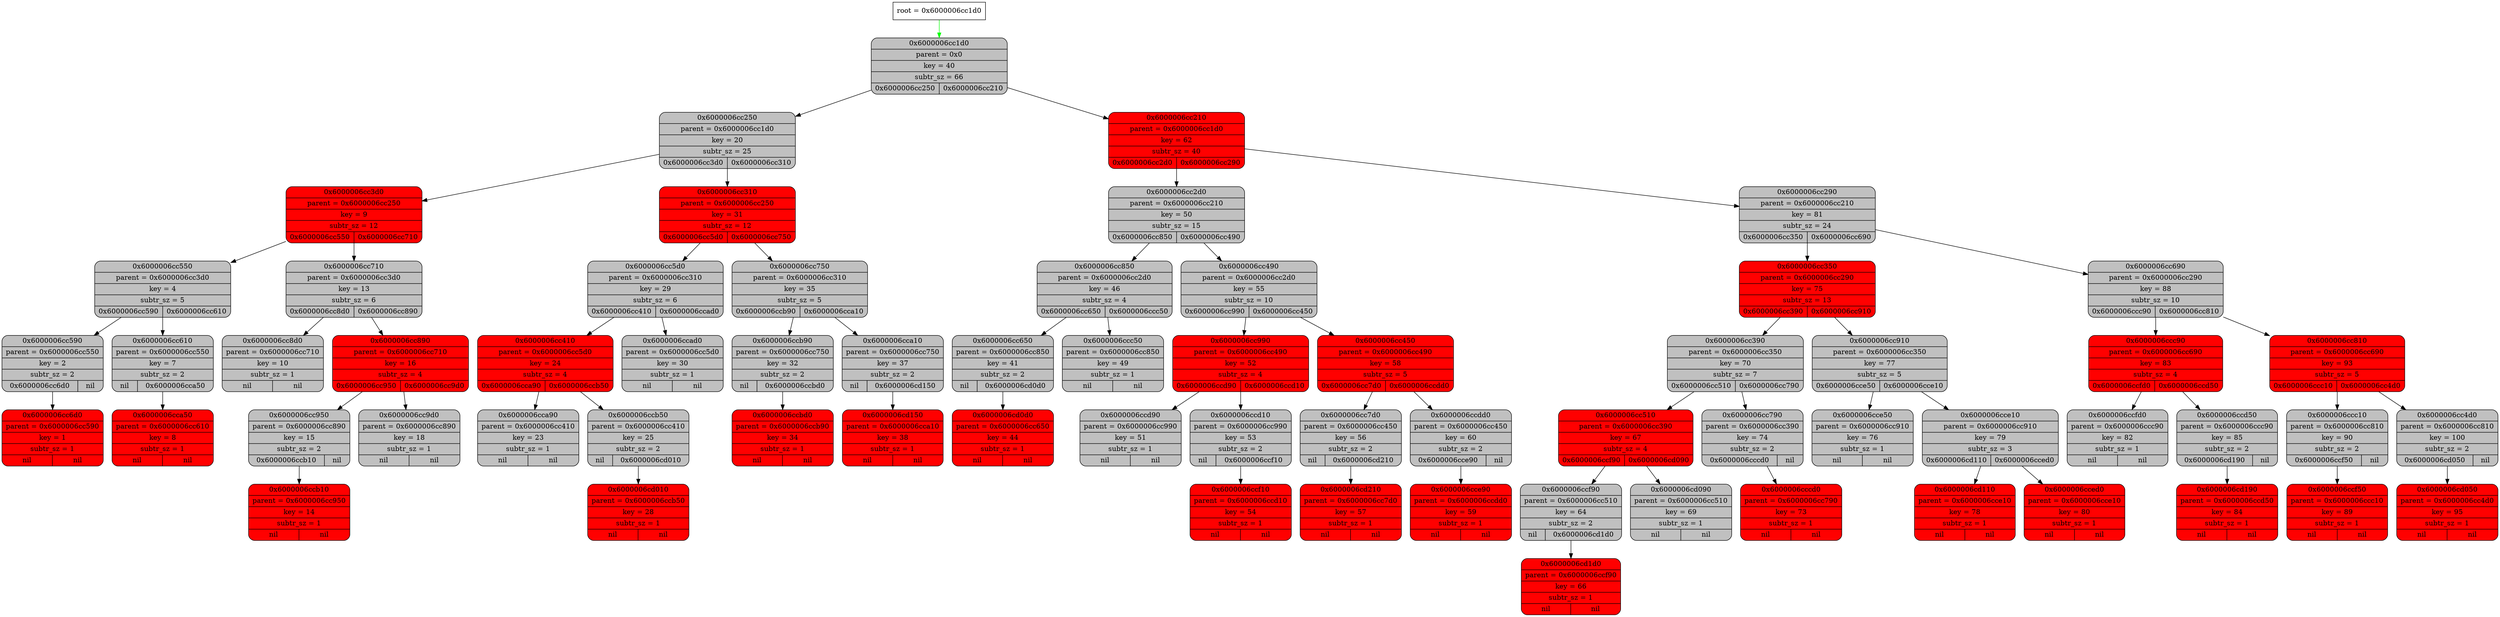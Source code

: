 digraph
{
    node_info[shape = record, label = "{root = 0x6000006cc1d0}"];

    node_info->node_0x6000006cc1d0 [color = "green"];
    node_0x6000006cc1d0[shape = Mrecord, label = "{{0x6000006cc1d0} | {parent =  0x0} | {key = 40} | {subtr_sz = 66} | {0x6000006cc250| 0x6000006cc210}}",
 style="filled", fillcolor="grey"];
    node_0x6000006cc250[shape = Mrecord, label = "{{0x6000006cc250} | {parent =  0x6000006cc1d0} | {key = 20} | {subtr_sz = 25} | {0x6000006cc3d0| 0x6000006cc310}}",
 style="filled", fillcolor="grey"];
    node_0x6000006cc3d0[shape = Mrecord, label = "{{0x6000006cc3d0} | {parent =  0x6000006cc250} | {key = 9} | {subtr_sz = 12} | {0x6000006cc550| 0x6000006cc710}}",
 style="filled", fillcolor="red"];
    node_0x6000006cc550[shape = Mrecord, label = "{{0x6000006cc550} | {parent =  0x6000006cc3d0} | {key = 4} | {subtr_sz = 5} | {0x6000006cc590| 0x6000006cc610}}",
 style="filled", fillcolor="grey"];
    node_0x6000006cc590[shape = Mrecord, label = "{{0x6000006cc590} | {parent =  0x6000006cc550} | {key = 2} | {subtr_sz = 2} | {0x6000006cc6d0| nil}}",
 style="filled", fillcolor="grey"];
    node_0x6000006cc6d0[shape = Mrecord, label = "{{0x6000006cc6d0} | {parent =  0x6000006cc590} | {key = 1} | {subtr_sz = 1} | {nil | nil}}",
 style="filled", fillcolor="red"];
    node_0x6000006cc610[shape = Mrecord, label = "{{0x6000006cc610} | {parent =  0x6000006cc550} | {key = 7} | {subtr_sz = 2} | {nil | 0x6000006cca50}}",
 style="filled", fillcolor="grey"];
    node_0x6000006cca50[shape = Mrecord, label = "{{0x6000006cca50} | {parent =  0x6000006cc610} | {key = 8} | {subtr_sz = 1} | {nil | nil}}",
 style="filled", fillcolor="red"];
    node_0x6000006cc710[shape = Mrecord, label = "{{0x6000006cc710} | {parent =  0x6000006cc3d0} | {key = 13} | {subtr_sz = 6} | {0x6000006cc8d0| 0x6000006cc890}}",
 style="filled", fillcolor="grey"];
    node_0x6000006cc8d0[shape = Mrecord, label = "{{0x6000006cc8d0} | {parent =  0x6000006cc710} | {key = 10} | {subtr_sz = 1} | {nil | nil}}",
 style="filled", fillcolor="grey"];
    node_0x6000006cc890[shape = Mrecord, label = "{{0x6000006cc890} | {parent =  0x6000006cc710} | {key = 16} | {subtr_sz = 4} | {0x6000006cc950| 0x6000006cc9d0}}",
 style="filled", fillcolor="red"];
    node_0x6000006cc950[shape = Mrecord, label = "{{0x6000006cc950} | {parent =  0x6000006cc890} | {key = 15} | {subtr_sz = 2} | {0x6000006ccb10| nil}}",
 style="filled", fillcolor="grey"];
    node_0x6000006ccb10[shape = Mrecord, label = "{{0x6000006ccb10} | {parent =  0x6000006cc950} | {key = 14} | {subtr_sz = 1} | {nil | nil}}",
 style="filled", fillcolor="red"];
    node_0x6000006cc9d0[shape = Mrecord, label = "{{0x6000006cc9d0} | {parent =  0x6000006cc890} | {key = 18} | {subtr_sz = 1} | {nil | nil}}",
 style="filled", fillcolor="grey"];
    node_0x6000006cc310[shape = Mrecord, label = "{{0x6000006cc310} | {parent =  0x6000006cc250} | {key = 31} | {subtr_sz = 12} | {0x6000006cc5d0| 0x6000006cc750}}",
 style="filled", fillcolor="red"];
    node_0x6000006cc5d0[shape = Mrecord, label = "{{0x6000006cc5d0} | {parent =  0x6000006cc310} | {key = 29} | {subtr_sz = 6} | {0x6000006cc410| 0x6000006ccad0}}",
 style="filled", fillcolor="grey"];
    node_0x6000006cc410[shape = Mrecord, label = "{{0x6000006cc410} | {parent =  0x6000006cc5d0} | {key = 24} | {subtr_sz = 4} | {0x6000006cca90| 0x6000006ccb50}}",
 style="filled", fillcolor="red"];
    node_0x6000006cca90[shape = Mrecord, label = "{{0x6000006cca90} | {parent =  0x6000006cc410} | {key = 23} | {subtr_sz = 1} | {nil | nil}}",
 style="filled", fillcolor="grey"];
    node_0x6000006ccb50[shape = Mrecord, label = "{{0x6000006ccb50} | {parent =  0x6000006cc410} | {key = 25} | {subtr_sz = 2} | {nil | 0x6000006cd010}}",
 style="filled", fillcolor="grey"];
    node_0x6000006cd010[shape = Mrecord, label = "{{0x6000006cd010} | {parent =  0x6000006ccb50} | {key = 28} | {subtr_sz = 1} | {nil | nil}}",
 style="filled", fillcolor="red"];
    node_0x6000006ccad0[shape = Mrecord, label = "{{0x6000006ccad0} | {parent =  0x6000006cc5d0} | {key = 30} | {subtr_sz = 1} | {nil | nil}}",
 style="filled", fillcolor="grey"];
    node_0x6000006cc750[shape = Mrecord, label = "{{0x6000006cc750} | {parent =  0x6000006cc310} | {key = 35} | {subtr_sz = 5} | {0x6000006ccb90| 0x6000006cca10}}",
 style="filled", fillcolor="grey"];
    node_0x6000006ccb90[shape = Mrecord, label = "{{0x6000006ccb90} | {parent =  0x6000006cc750} | {key = 32} | {subtr_sz = 2} | {nil | 0x6000006ccbd0}}",
 style="filled", fillcolor="grey"];
    node_0x6000006ccbd0[shape = Mrecord, label = "{{0x6000006ccbd0} | {parent =  0x6000006ccb90} | {key = 34} | {subtr_sz = 1} | {nil | nil}}",
 style="filled", fillcolor="red"];
    node_0x6000006cca10[shape = Mrecord, label = "{{0x6000006cca10} | {parent =  0x6000006cc750} | {key = 37} | {subtr_sz = 2} | {nil | 0x6000006cd150}}",
 style="filled", fillcolor="grey"];
    node_0x6000006cd150[shape = Mrecord, label = "{{0x6000006cd150} | {parent =  0x6000006cca10} | {key = 38} | {subtr_sz = 1} | {nil | nil}}",
 style="filled", fillcolor="red"];
    node_0x6000006cc210[shape = Mrecord, label = "{{0x6000006cc210} | {parent =  0x6000006cc1d0} | {key = 62} | {subtr_sz = 40} | {0x6000006cc2d0| 0x6000006cc290}}",
 style="filled", fillcolor="red"];
    node_0x6000006cc2d0[shape = Mrecord, label = "{{0x6000006cc2d0} | {parent =  0x6000006cc210} | {key = 50} | {subtr_sz = 15} | {0x6000006cc850| 0x6000006cc490}}",
 style="filled", fillcolor="grey"];
    node_0x6000006cc850[shape = Mrecord, label = "{{0x6000006cc850} | {parent =  0x6000006cc2d0} | {key = 46} | {subtr_sz = 4} | {0x6000006cc650| 0x6000006ccc50}}",
 style="filled", fillcolor="grey"];
    node_0x6000006cc650[shape = Mrecord, label = "{{0x6000006cc650} | {parent =  0x6000006cc850} | {key = 41} | {subtr_sz = 2} | {nil | 0x6000006cd0d0}}",
 style="filled", fillcolor="grey"];
    node_0x6000006cd0d0[shape = Mrecord, label = "{{0x6000006cd0d0} | {parent =  0x6000006cc650} | {key = 44} | {subtr_sz = 1} | {nil | nil}}",
 style="filled", fillcolor="red"];
    node_0x6000006ccc50[shape = Mrecord, label = "{{0x6000006ccc50} | {parent =  0x6000006cc850} | {key = 49} | {subtr_sz = 1} | {nil | nil}}",
 style="filled", fillcolor="grey"];
    node_0x6000006cc490[shape = Mrecord, label = "{{0x6000006cc490} | {parent =  0x6000006cc2d0} | {key = 55} | {subtr_sz = 10} | {0x6000006cc990| 0x6000006cc450}}",
 style="filled", fillcolor="grey"];
    node_0x6000006cc990[shape = Mrecord, label = "{{0x6000006cc990} | {parent =  0x6000006cc490} | {key = 52} | {subtr_sz = 4} | {0x6000006ccd90| 0x6000006ccd10}}",
 style="filled", fillcolor="red"];
    node_0x6000006ccd90[shape = Mrecord, label = "{{0x6000006ccd90} | {parent =  0x6000006cc990} | {key = 51} | {subtr_sz = 1} | {nil | nil}}",
 style="filled", fillcolor="grey"];
    node_0x6000006ccd10[shape = Mrecord, label = "{{0x6000006ccd10} | {parent =  0x6000006cc990} | {key = 53} | {subtr_sz = 2} | {nil | 0x6000006ccf10}}",
 style="filled", fillcolor="grey"];
    node_0x6000006ccf10[shape = Mrecord, label = "{{0x6000006ccf10} | {parent =  0x6000006ccd10} | {key = 54} | {subtr_sz = 1} | {nil | nil}}",
 style="filled", fillcolor="red"];
    node_0x6000006cc450[shape = Mrecord, label = "{{0x6000006cc450} | {parent =  0x6000006cc490} | {key = 58} | {subtr_sz = 5} | {0x6000006cc7d0| 0x6000006ccdd0}}",
 style="filled", fillcolor="red"];
    node_0x6000006cc7d0[shape = Mrecord, label = "{{0x6000006cc7d0} | {parent =  0x6000006cc450} | {key = 56} | {subtr_sz = 2} | {nil | 0x6000006cd210}}",
 style="filled", fillcolor="grey"];
    node_0x6000006cd210[shape = Mrecord, label = "{{0x6000006cd210} | {parent =  0x6000006cc7d0} | {key = 57} | {subtr_sz = 1} | {nil | nil}}",
 style="filled", fillcolor="red"];
    node_0x6000006ccdd0[shape = Mrecord, label = "{{0x6000006ccdd0} | {parent =  0x6000006cc450} | {key = 60} | {subtr_sz = 2} | {0x6000006cce90| nil}}",
 style="filled", fillcolor="grey"];
    node_0x6000006cce90[shape = Mrecord, label = "{{0x6000006cce90} | {parent =  0x6000006ccdd0} | {key = 59} | {subtr_sz = 1} | {nil | nil}}",
 style="filled", fillcolor="red"];
    node_0x6000006cc290[shape = Mrecord, label = "{{0x6000006cc290} | {parent =  0x6000006cc210} | {key = 81} | {subtr_sz = 24} | {0x6000006cc350| 0x6000006cc690}}",
 style="filled", fillcolor="grey"];
    node_0x6000006cc350[shape = Mrecord, label = "{{0x6000006cc350} | {parent =  0x6000006cc290} | {key = 75} | {subtr_sz = 13} | {0x6000006cc390| 0x6000006cc910}}",
 style="filled", fillcolor="red"];
    node_0x6000006cc390[shape = Mrecord, label = "{{0x6000006cc390} | {parent =  0x6000006cc350} | {key = 70} | {subtr_sz = 7} | {0x6000006cc510| 0x6000006cc790}}",
 style="filled", fillcolor="grey"];
    node_0x6000006cc510[shape = Mrecord, label = "{{0x6000006cc510} | {parent =  0x6000006cc390} | {key = 67} | {subtr_sz = 4} | {0x6000006ccf90| 0x6000006cd090}}",
 style="filled", fillcolor="red"];
    node_0x6000006ccf90[shape = Mrecord, label = "{{0x6000006ccf90} | {parent =  0x6000006cc510} | {key = 64} | {subtr_sz = 2} | {nil | 0x6000006cd1d0}}",
 style="filled", fillcolor="grey"];
    node_0x6000006cd1d0[shape = Mrecord, label = "{{0x6000006cd1d0} | {parent =  0x6000006ccf90} | {key = 66} | {subtr_sz = 1} | {nil | nil}}",
 style="filled", fillcolor="red"];
    node_0x6000006cd090[shape = Mrecord, label = "{{0x6000006cd090} | {parent =  0x6000006cc510} | {key = 69} | {subtr_sz = 1} | {nil | nil}}",
 style="filled", fillcolor="grey"];
    node_0x6000006cc790[shape = Mrecord, label = "{{0x6000006cc790} | {parent =  0x6000006cc390} | {key = 74} | {subtr_sz = 2} | {0x6000006cccd0| nil}}",
 style="filled", fillcolor="grey"];
    node_0x6000006cccd0[shape = Mrecord, label = "{{0x6000006cccd0} | {parent =  0x6000006cc790} | {key = 73} | {subtr_sz = 1} | {nil | nil}}",
 style="filled", fillcolor="red"];
    node_0x6000006cc910[shape = Mrecord, label = "{{0x6000006cc910} | {parent =  0x6000006cc350} | {key = 77} | {subtr_sz = 5} | {0x6000006cce50| 0x6000006cce10}}",
 style="filled", fillcolor="grey"];
    node_0x6000006cce50[shape = Mrecord, label = "{{0x6000006cce50} | {parent =  0x6000006cc910} | {key = 76} | {subtr_sz = 1} | {nil | nil}}",
 style="filled", fillcolor="grey"];
    node_0x6000006cce10[shape = Mrecord, label = "{{0x6000006cce10} | {parent =  0x6000006cc910} | {key = 79} | {subtr_sz = 3} | {0x6000006cd110| 0x6000006cced0}}",
 style="filled", fillcolor="grey"];
    node_0x6000006cd110[shape = Mrecord, label = "{{0x6000006cd110} | {parent =  0x6000006cce10} | {key = 78} | {subtr_sz = 1} | {nil | nil}}",
 style="filled", fillcolor="red"];
    node_0x6000006cced0[shape = Mrecord, label = "{{0x6000006cced0} | {parent =  0x6000006cce10} | {key = 80} | {subtr_sz = 1} | {nil | nil}}",
 style="filled", fillcolor="red"];
    node_0x6000006cc690[shape = Mrecord, label = "{{0x6000006cc690} | {parent =  0x6000006cc290} | {key = 88} | {subtr_sz = 10} | {0x6000006ccc90| 0x6000006cc810}}",
 style="filled", fillcolor="grey"];
    node_0x6000006ccc90[shape = Mrecord, label = "{{0x6000006ccc90} | {parent =  0x6000006cc690} | {key = 83} | {subtr_sz = 4} | {0x6000006ccfd0| 0x6000006ccd50}}",
 style="filled", fillcolor="red"];
    node_0x6000006ccfd0[shape = Mrecord, label = "{{0x6000006ccfd0} | {parent =  0x6000006ccc90} | {key = 82} | {subtr_sz = 1} | {nil | nil}}",
 style="filled", fillcolor="grey"];
    node_0x6000006ccd50[shape = Mrecord, label = "{{0x6000006ccd50} | {parent =  0x6000006ccc90} | {key = 85} | {subtr_sz = 2} | {0x6000006cd190| nil}}",
 style="filled", fillcolor="grey"];
    node_0x6000006cd190[shape = Mrecord, label = "{{0x6000006cd190} | {parent =  0x6000006ccd50} | {key = 84} | {subtr_sz = 1} | {nil | nil}}",
 style="filled", fillcolor="red"];
    node_0x6000006cc810[shape = Mrecord, label = "{{0x6000006cc810} | {parent =  0x6000006cc690} | {key = 93} | {subtr_sz = 5} | {0x6000006ccc10| 0x6000006cc4d0}}",
 style="filled", fillcolor="red"];
    node_0x6000006ccc10[shape = Mrecord, label = "{{0x6000006ccc10} | {parent =  0x6000006cc810} | {key = 90} | {subtr_sz = 2} | {0x6000006ccf50| nil}}",
 style="filled", fillcolor="grey"];
    node_0x6000006ccf50[shape = Mrecord, label = "{{0x6000006ccf50} | {parent =  0x6000006ccc10} | {key = 89} | {subtr_sz = 1} | {nil | nil}}",
 style="filled", fillcolor="red"];
    node_0x6000006cc4d0[shape = Mrecord, label = "{{0x6000006cc4d0} | {parent =  0x6000006cc810} | {key = 100} | {subtr_sz = 2} | {0x6000006cd050| nil}}",
 style="filled", fillcolor="grey"];
    node_0x6000006cd050[shape = Mrecord, label = "{{0x6000006cd050} | {parent =  0x6000006cc4d0} | {key = 95} | {subtr_sz = 1} | {nil | nil}}",
 style="filled", fillcolor="red"];
    node_0x6000006cc1d0->node_0x6000006cc250
    node_0x6000006cc1d0->node_0x6000006cc210
    node_0x6000006cc210->node_0x6000006cc2d0
    node_0x6000006cc210->node_0x6000006cc290
    node_0x6000006cc290->node_0x6000006cc350
    node_0x6000006cc290->node_0x6000006cc690
    node_0x6000006cc690->node_0x6000006ccc90
    node_0x6000006cc690->node_0x6000006cc810
    node_0x6000006cc810->node_0x6000006ccc10
    node_0x6000006cc810->node_0x6000006cc4d0
    node_0x6000006cc4d0->node_0x6000006cd050
    node_0x6000006ccc10->node_0x6000006ccf50
    node_0x6000006ccc90->node_0x6000006ccfd0
    node_0x6000006ccc90->node_0x6000006ccd50
    node_0x6000006ccd50->node_0x6000006cd190
    node_0x6000006cc350->node_0x6000006cc390
    node_0x6000006cc350->node_0x6000006cc910
    node_0x6000006cc910->node_0x6000006cce50
    node_0x6000006cc910->node_0x6000006cce10
    node_0x6000006cce10->node_0x6000006cd110
    node_0x6000006cce10->node_0x6000006cced0
    node_0x6000006cc390->node_0x6000006cc510
    node_0x6000006cc390->node_0x6000006cc790
    node_0x6000006cc790->node_0x6000006cccd0
    node_0x6000006cc510->node_0x6000006ccf90
    node_0x6000006cc510->node_0x6000006cd090
    node_0x6000006ccf90->node_0x6000006cd1d0
    node_0x6000006cc2d0->node_0x6000006cc850
    node_0x6000006cc2d0->node_0x6000006cc490
    node_0x6000006cc490->node_0x6000006cc990
    node_0x6000006cc490->node_0x6000006cc450
    node_0x6000006cc450->node_0x6000006cc7d0
    node_0x6000006cc450->node_0x6000006ccdd0
    node_0x6000006ccdd0->node_0x6000006cce90
    node_0x6000006cc7d0->node_0x6000006cd210
    node_0x6000006cc990->node_0x6000006ccd90
    node_0x6000006cc990->node_0x6000006ccd10
    node_0x6000006ccd10->node_0x6000006ccf10
    node_0x6000006cc850->node_0x6000006cc650
    node_0x6000006cc850->node_0x6000006ccc50
    node_0x6000006cc650->node_0x6000006cd0d0
    node_0x6000006cc250->node_0x6000006cc3d0
    node_0x6000006cc250->node_0x6000006cc310
    node_0x6000006cc310->node_0x6000006cc5d0
    node_0x6000006cc310->node_0x6000006cc750
    node_0x6000006cc750->node_0x6000006ccb90
    node_0x6000006cc750->node_0x6000006cca10
    node_0x6000006cca10->node_0x6000006cd150
    node_0x6000006ccb90->node_0x6000006ccbd0
    node_0x6000006cc5d0->node_0x6000006cc410
    node_0x6000006cc5d0->node_0x6000006ccad0
    node_0x6000006cc410->node_0x6000006cca90
    node_0x6000006cc410->node_0x6000006ccb50
    node_0x6000006ccb50->node_0x6000006cd010
    node_0x6000006cc3d0->node_0x6000006cc550
    node_0x6000006cc3d0->node_0x6000006cc710
    node_0x6000006cc710->node_0x6000006cc8d0
    node_0x6000006cc710->node_0x6000006cc890
    node_0x6000006cc890->node_0x6000006cc950
    node_0x6000006cc890->node_0x6000006cc9d0
    node_0x6000006cc950->node_0x6000006ccb10
    node_0x6000006cc550->node_0x6000006cc590
    node_0x6000006cc550->node_0x6000006cc610
    node_0x6000006cc610->node_0x6000006cca50
    node_0x6000006cc590->node_0x6000006cc6d0

}